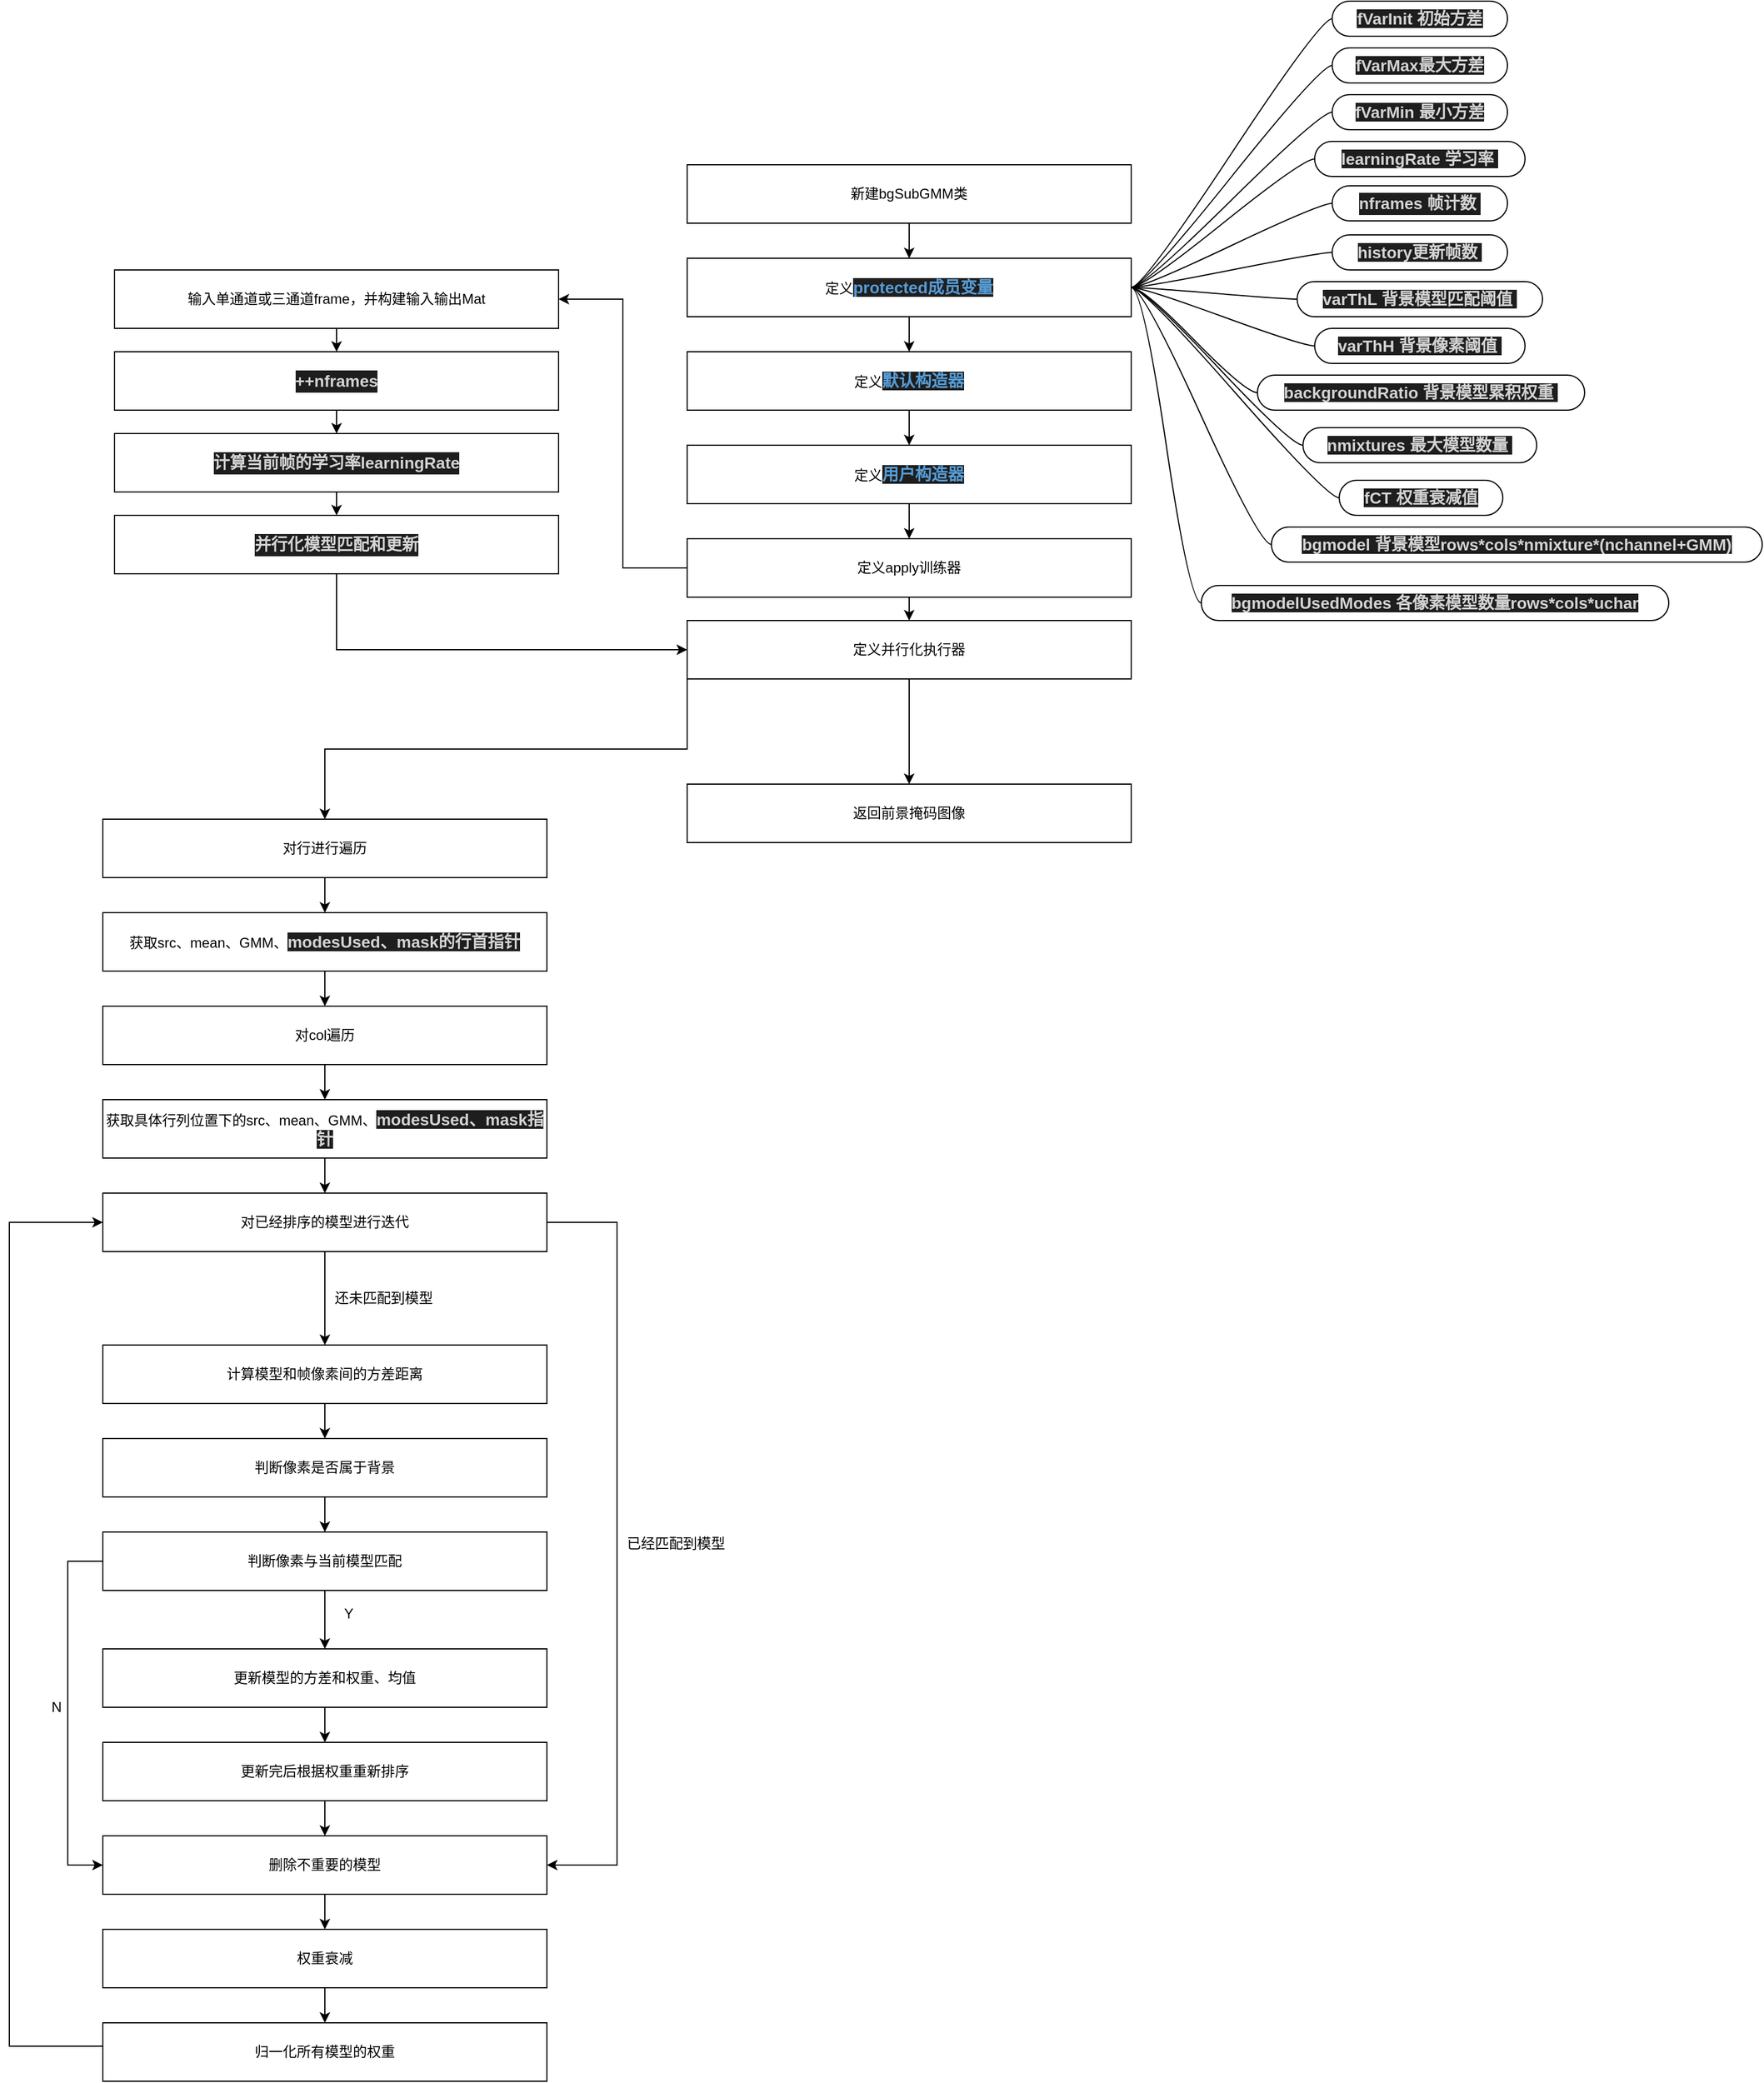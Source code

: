 <mxfile version="13.1.3">
    <diagram id="6hGFLwfOUW9BJ-s0fimq" name="Page-1">
        <mxGraphModel dx="1945" dy="1950" grid="1" gridSize="10" guides="1" tooltips="1" connect="1" arrows="1" fold="1" page="1" pageScale="1" pageWidth="827" pageHeight="1169" math="0" shadow="0">
            <root>
                <mxCell id="0"/>
                <mxCell id="1" parent="0"/>
                <mxCell id="101" style="edgeStyle=orthogonalEdgeStyle;rounded=0;orthogonalLoop=1;jettySize=auto;html=1;exitX=0.5;exitY=1;exitDx=0;exitDy=0;entryX=0.5;entryY=0;entryDx=0;entryDy=0;" parent="1" source="2" target="3" edge="1">
                    <mxGeometry relative="1" as="geometry"/>
                </mxCell>
                <mxCell id="2" value="新建bgSubGMM类" style="rounded=0;whiteSpace=wrap;html=1;" parent="1" vertex="1">
                    <mxGeometry x="-190" y="-740" width="380" height="50" as="geometry"/>
                </mxCell>
                <mxCell id="102" style="edgeStyle=orthogonalEdgeStyle;rounded=0;orthogonalLoop=1;jettySize=auto;html=1;exitX=0.5;exitY=1;exitDx=0;exitDy=0;entryX=0.5;entryY=0;entryDx=0;entryDy=0;" parent="1" source="3" target="99" edge="1">
                    <mxGeometry relative="1" as="geometry"/>
                </mxCell>
                <mxCell id="3" value="定义&lt;span style=&quot;color: rgb(86 , 156 , 214) ; background-color: rgb(30 , 30 , 30) ; font-size: 14px ; font-weight: 600&quot;&gt;protected成员变量&lt;/span&gt;" style="rounded=0;whiteSpace=wrap;html=1;" parent="1" vertex="1">
                    <mxGeometry x="-190" y="-660" width="380" height="50" as="geometry"/>
                </mxCell>
                <mxCell id="61" value="&lt;div style=&quot;color: rgb(212 , 212 , 212) ; font-size: 14px ; font-weight: 600 ; background-color: rgb(30 , 30 , 30) ; line-height: 19px&quot;&gt;nframes 帧计数&amp;nbsp;&lt;/div&gt;" style="whiteSpace=wrap;html=1;rounded=1;arcSize=50;align=center;verticalAlign=middle;strokeWidth=1;autosize=1;spacing=4;treeFolding=1;treeMoving=1;newEdgeStyle={&quot;edgeStyle&quot;:&quot;entityRelationEdgeStyle&quot;,&quot;startArrow&quot;:&quot;none&quot;,&quot;endArrow&quot;:&quot;none&quot;,&quot;segment&quot;:10,&quot;curved&quot;:1};gradientColor=none;" parent="1" vertex="1">
                    <mxGeometry x="362" y="-722" width="150" height="30" as="geometry"/>
                </mxCell>
                <mxCell id="62" value="" style="edgeStyle=entityRelationEdgeStyle;startArrow=none;endArrow=none;segment=10;curved=1;exitX=1;exitY=0.5;exitDx=0;exitDy=0;" parent="1" source="3" target="61" edge="1">
                    <mxGeometry relative="1" as="geometry">
                        <mxPoint x="270" y="-710" as="sourcePoint"/>
                    </mxGeometry>
                </mxCell>
                <mxCell id="65" value="&lt;span style=&quot;color: rgb(212 , 212 , 212) ; font-size: 14px ; font-weight: 600 ; background-color: rgb(30 , 30 , 30)&quot;&gt;history更新帧数&amp;nbsp;&lt;/span&gt;" style="whiteSpace=wrap;html=1;rounded=1;arcSize=50;align=center;verticalAlign=middle;strokeWidth=1;autosize=1;spacing=4;treeFolding=1;treeMoving=1;newEdgeStyle={&quot;edgeStyle&quot;:&quot;entityRelationEdgeStyle&quot;,&quot;startArrow&quot;:&quot;none&quot;,&quot;endArrow&quot;:&quot;none&quot;,&quot;segment&quot;:10,&quot;curved&quot;:1};gradientColor=none;" parent="1" vertex="1">
                    <mxGeometry x="362" y="-680" width="150" height="30" as="geometry"/>
                </mxCell>
                <mxCell id="66" value="" style="edgeStyle=entityRelationEdgeStyle;startArrow=none;endArrow=none;segment=10;curved=1;exitX=1;exitY=0.5;exitDx=0;exitDy=0;" parent="1" source="3" target="65" edge="1">
                    <mxGeometry relative="1" as="geometry">
                        <mxPoint x="290" y="-660" as="sourcePoint"/>
                    </mxGeometry>
                </mxCell>
                <mxCell id="68" value="&lt;span style=&quot;color: rgb(212 , 212 , 212) ; font-size: 14px ; font-weight: 600 ; background-color: rgb(30 , 30 , 30)&quot;&gt;varThL 背景模型匹配阈值&amp;nbsp;&lt;/span&gt;" style="whiteSpace=wrap;html=1;rounded=1;arcSize=50;align=center;verticalAlign=middle;strokeWidth=1;autosize=1;spacing=4;treeFolding=1;treeMoving=1;newEdgeStyle={&quot;edgeStyle&quot;:&quot;entityRelationEdgeStyle&quot;,&quot;startArrow&quot;:&quot;none&quot;,&quot;endArrow&quot;:&quot;none&quot;,&quot;segment&quot;:10,&quot;curved&quot;:1};gradientColor=none;" parent="1" vertex="1">
                    <mxGeometry x="332" y="-640" width="210" height="30" as="geometry"/>
                </mxCell>
                <mxCell id="69" value="" style="edgeStyle=entityRelationEdgeStyle;startArrow=none;endArrow=none;segment=10;curved=1;exitX=1;exitY=0.5;exitDx=0;exitDy=0;" parent="1" source="3" target="68" edge="1">
                    <mxGeometry relative="1" as="geometry">
                        <mxPoint x="190" y="-583" as="sourcePoint"/>
                    </mxGeometry>
                </mxCell>
                <mxCell id="70" value="&lt;span style=&quot;color: rgb(212 , 212 , 212) ; font-size: 14px ; font-weight: 600 ; background-color: rgb(30 , 30 , 30)&quot;&gt;varThH 背景像素阈值&amp;nbsp;&lt;/span&gt;" style="whiteSpace=wrap;html=1;rounded=1;arcSize=50;align=center;verticalAlign=middle;strokeWidth=1;autosize=1;spacing=4;treeFolding=1;treeMoving=1;newEdgeStyle={&quot;edgeStyle&quot;:&quot;entityRelationEdgeStyle&quot;,&quot;startArrow&quot;:&quot;none&quot;,&quot;endArrow&quot;:&quot;none&quot;,&quot;segment&quot;:10,&quot;curved&quot;:1};gradientColor=none;" parent="1" vertex="1">
                    <mxGeometry x="347" y="-600" width="180" height="30" as="geometry"/>
                </mxCell>
                <mxCell id="71" value="" style="edgeStyle=entityRelationEdgeStyle;startArrow=none;endArrow=none;segment=10;curved=1;exitX=1;exitY=0.5;exitDx=0;exitDy=0;entryX=0;entryY=0.5;entryDx=0;entryDy=0;" parent="1" source="3" target="70" edge="1">
                    <mxGeometry relative="1" as="geometry">
                        <mxPoint x="190" y="-590" as="sourcePoint"/>
                        <mxPoint x="303" y="-610" as="targetPoint"/>
                    </mxGeometry>
                </mxCell>
                <mxCell id="73" value="&lt;span style=&quot;color: rgb(212 , 212 , 212) ; font-size: 14px ; font-weight: 600 ; background-color: rgb(30 , 30 , 30)&quot;&gt;backgroundRatio 背景模型累积权重&amp;nbsp;&lt;/span&gt;" style="whiteSpace=wrap;html=1;rounded=1;arcSize=50;align=center;verticalAlign=middle;strokeWidth=1;autosize=1;spacing=4;treeFolding=1;treeMoving=1;newEdgeStyle={&quot;edgeStyle&quot;:&quot;entityRelationEdgeStyle&quot;,&quot;startArrow&quot;:&quot;none&quot;,&quot;endArrow&quot;:&quot;none&quot;,&quot;segment&quot;:10,&quot;curved&quot;:1};gradientColor=none;" parent="1" vertex="1">
                    <mxGeometry x="298" y="-560" width="280" height="30" as="geometry"/>
                </mxCell>
                <mxCell id="74" value="" style="edgeStyle=entityRelationEdgeStyle;startArrow=none;endArrow=none;segment=10;curved=1;exitX=1;exitY=0.5;exitDx=0;exitDy=0;entryX=0;entryY=0.5;entryDx=0;entryDy=0;" parent="1" source="3" target="73" edge="1">
                    <mxGeometry relative="1" as="geometry">
                        <mxPoint x="190" y="-590" as="sourcePoint"/>
                        <mxPoint x="303" y="-565" as="targetPoint"/>
                    </mxGeometry>
                </mxCell>
                <mxCell id="76" value="&lt;span style=&quot;color: rgb(212 , 212 , 212) ; font-size: 14px ; font-weight: 600 ; background-color: rgb(30 , 30 , 30)&quot;&gt;nmixtures 最大模型数量&amp;nbsp;&lt;/span&gt;" style="whiteSpace=wrap;html=1;rounded=1;arcSize=50;align=center;verticalAlign=middle;strokeWidth=1;autosize=1;spacing=4;treeFolding=1;treeMoving=1;newEdgeStyle={&quot;edgeStyle&quot;:&quot;entityRelationEdgeStyle&quot;,&quot;startArrow&quot;:&quot;none&quot;,&quot;endArrow&quot;:&quot;none&quot;,&quot;segment&quot;:10,&quot;curved&quot;:1};gradientColor=none;" parent="1" vertex="1">
                    <mxGeometry x="337" y="-515" width="200" height="30" as="geometry"/>
                </mxCell>
                <mxCell id="77" value="" style="edgeStyle=entityRelationEdgeStyle;startArrow=none;endArrow=none;segment=10;curved=1;entryX=0;entryY=0.5;entryDx=0;entryDy=0;" parent="1" target="76" edge="1">
                    <mxGeometry relative="1" as="geometry">
                        <mxPoint x="190" y="-635" as="sourcePoint"/>
                        <mxPoint x="303" y="-520" as="targetPoint"/>
                    </mxGeometry>
                </mxCell>
                <mxCell id="78" value="&lt;span style=&quot;color: rgb(212 , 212 , 212) ; font-size: 14px ; font-weight: 600 ; background-color: rgb(30 , 30 , 30)&quot;&gt;learningRate 学习率&amp;nbsp;&lt;/span&gt;" style="whiteSpace=wrap;html=1;rounded=1;arcSize=50;align=center;verticalAlign=middle;strokeWidth=1;autosize=1;spacing=4;treeFolding=1;treeMoving=1;newEdgeStyle={&quot;edgeStyle&quot;:&quot;entityRelationEdgeStyle&quot;,&quot;startArrow&quot;:&quot;none&quot;,&quot;endArrow&quot;:&quot;none&quot;,&quot;segment&quot;:10,&quot;curved&quot;:1};gradientColor=none;" parent="1" vertex="1">
                    <mxGeometry x="347" y="-760" width="180" height="30" as="geometry"/>
                </mxCell>
                <mxCell id="79" value="" style="edgeStyle=entityRelationEdgeStyle;startArrow=none;endArrow=none;segment=10;curved=1;entryX=0;entryY=0.5;entryDx=0;entryDy=0;exitX=1;exitY=0.5;exitDx=0;exitDy=0;" parent="1" source="3" target="78" edge="1">
                    <mxGeometry relative="1" as="geometry">
                        <mxPoint x="200" y="-640" as="sourcePoint"/>
                        <mxPoint x="270" y="-782" as="targetPoint"/>
                    </mxGeometry>
                </mxCell>
                <mxCell id="81" value="&lt;span style=&quot;color: rgb(212 , 212 , 212) ; font-size: 14px ; font-weight: 600 ; background-color: rgb(30 , 30 , 30)&quot;&gt;fVarMax最大方差&lt;/span&gt;" style="whiteSpace=wrap;html=1;rounded=1;arcSize=50;align=center;verticalAlign=middle;strokeWidth=1;autosize=1;spacing=4;treeFolding=1;treeMoving=1;newEdgeStyle={&quot;edgeStyle&quot;:&quot;entityRelationEdgeStyle&quot;,&quot;startArrow&quot;:&quot;none&quot;,&quot;endArrow&quot;:&quot;none&quot;,&quot;segment&quot;:10,&quot;curved&quot;:1};gradientColor=none;" parent="1" vertex="1">
                    <mxGeometry x="362" y="-840" width="150" height="30" as="geometry"/>
                </mxCell>
                <mxCell id="82" value="&lt;span style=&quot;color: rgb(212 , 212 , 212) ; font-size: 14px ; font-weight: 600 ; background-color: rgb(30 , 30 , 30)&quot;&gt;fVarInit 初始方差&lt;/span&gt;" style="whiteSpace=wrap;html=1;rounded=1;arcSize=50;align=center;verticalAlign=middle;strokeWidth=1;autosize=1;spacing=4;treeFolding=1;treeMoving=1;newEdgeStyle={&quot;edgeStyle&quot;:&quot;entityRelationEdgeStyle&quot;,&quot;startArrow&quot;:&quot;none&quot;,&quot;endArrow&quot;:&quot;none&quot;,&quot;segment&quot;:10,&quot;curved&quot;:1};gradientColor=none;" parent="1" vertex="1">
                    <mxGeometry x="362" y="-880" width="150" height="30" as="geometry"/>
                </mxCell>
                <mxCell id="86" value="" style="edgeStyle=entityRelationEdgeStyle;startArrow=none;endArrow=none;segment=10;curved=1;entryX=0;entryY=0.5;entryDx=0;entryDy=0;exitX=1;exitY=0.5;exitDx=0;exitDy=0;" parent="1" source="3" target="81" edge="1">
                    <mxGeometry relative="1" as="geometry">
                        <mxPoint x="190" y="-670" as="sourcePoint"/>
                        <mxPoint x="337" y="-850" as="targetPoint"/>
                    </mxGeometry>
                </mxCell>
                <mxCell id="88" value="" style="edgeStyle=entityRelationEdgeStyle;startArrow=none;endArrow=none;segment=10;curved=1;entryX=0;entryY=0.5;entryDx=0;entryDy=0;exitX=1;exitY=0.5;exitDx=0;exitDy=0;" parent="1" source="3" target="82" edge="1">
                    <mxGeometry relative="1" as="geometry">
                        <mxPoint x="200" y="-700" as="sourcePoint"/>
                        <mxPoint x="347" y="-880" as="targetPoint"/>
                    </mxGeometry>
                </mxCell>
                <mxCell id="89" value="&lt;span style=&quot;color: rgb(212 , 212 , 212) ; font-size: 14px ; font-weight: 600 ; background-color: rgb(30 , 30 , 30)&quot;&gt;fVarMin 最小方差&lt;/span&gt;" style="whiteSpace=wrap;html=1;rounded=1;arcSize=50;align=center;verticalAlign=middle;strokeWidth=1;autosize=1;spacing=4;treeFolding=1;treeMoving=1;newEdgeStyle={&quot;edgeStyle&quot;:&quot;entityRelationEdgeStyle&quot;,&quot;startArrow&quot;:&quot;none&quot;,&quot;endArrow&quot;:&quot;none&quot;,&quot;segment&quot;:10,&quot;curved&quot;:1};gradientColor=none;" parent="1" vertex="1">
                    <mxGeometry x="362" y="-800" width="150" height="30" as="geometry"/>
                </mxCell>
                <mxCell id="90" value="" style="edgeStyle=entityRelationEdgeStyle;startArrow=none;endArrow=none;segment=10;curved=1;entryX=0;entryY=0.5;entryDx=0;entryDy=0;exitX=1;exitY=0.5;exitDx=0;exitDy=0;" parent="1" source="3" target="89" edge="1">
                    <mxGeometry relative="1" as="geometry">
                        <mxPoint x="190" y="-599.5" as="sourcePoint"/>
                        <mxPoint x="337" y="-814.5" as="targetPoint"/>
                    </mxGeometry>
                </mxCell>
                <mxCell id="91" value="&lt;span style=&quot;color: rgb(212 , 212 , 212) ; font-size: 14px ; font-weight: 600 ; background-color: rgb(30 , 30 , 30)&quot;&gt;fCT 权重衰减值&lt;/span&gt;" style="whiteSpace=wrap;html=1;rounded=1;arcSize=50;align=center;verticalAlign=middle;strokeWidth=1;autosize=1;spacing=4;treeFolding=1;treeMoving=1;newEdgeStyle={&quot;edgeStyle&quot;:&quot;entityRelationEdgeStyle&quot;,&quot;startArrow&quot;:&quot;none&quot;,&quot;endArrow&quot;:&quot;none&quot;,&quot;segment&quot;:10,&quot;curved&quot;:1};gradientColor=none;" parent="1" vertex="1">
                    <mxGeometry x="368" y="-470" width="140" height="30" as="geometry"/>
                </mxCell>
                <mxCell id="92" value="" style="edgeStyle=entityRelationEdgeStyle;startArrow=none;endArrow=none;segment=10;curved=1;entryX=0;entryY=0.5;entryDx=0;entryDy=0;exitX=1;exitY=0.5;exitDx=0;exitDy=0;" parent="1" source="3" target="91" edge="1">
                    <mxGeometry relative="1" as="geometry">
                        <mxPoint x="200" y="-590" as="sourcePoint"/>
                        <mxPoint x="347" y="-485" as="targetPoint"/>
                    </mxGeometry>
                </mxCell>
                <mxCell id="93" value="&lt;span style=&quot;color: rgb(212 , 212 , 212) ; font-size: 14px ; font-weight: 600 ; background-color: rgb(30 , 30 , 30)&quot;&gt;bgmodel 背景模型rows*cols*nmixture*(nchannel+GMM)&lt;/span&gt;" style="whiteSpace=wrap;html=1;rounded=1;arcSize=50;align=center;verticalAlign=middle;strokeWidth=1;autosize=1;spacing=4;treeFolding=1;treeMoving=1;newEdgeStyle={&quot;edgeStyle&quot;:&quot;entityRelationEdgeStyle&quot;,&quot;startArrow&quot;:&quot;none&quot;,&quot;endArrow&quot;:&quot;none&quot;,&quot;segment&quot;:10,&quot;curved&quot;:1};gradientColor=none;" parent="1" vertex="1">
                    <mxGeometry x="310" y="-430" width="420" height="30" as="geometry"/>
                </mxCell>
                <mxCell id="94" value="" style="edgeStyle=entityRelationEdgeStyle;startArrow=none;endArrow=none;segment=10;curved=1;entryX=0;entryY=0.5;entryDx=0;entryDy=0;exitX=1;exitY=0.5;exitDx=0;exitDy=0;" parent="1" source="3" target="93" edge="1">
                    <mxGeometry relative="1" as="geometry">
                        <mxPoint x="190" y="-630" as="sourcePoint"/>
                        <mxPoint x="347" y="-440" as="targetPoint"/>
                    </mxGeometry>
                </mxCell>
                <mxCell id="103" style="edgeStyle=orthogonalEdgeStyle;rounded=0;orthogonalLoop=1;jettySize=auto;html=1;exitX=0.5;exitY=1;exitDx=0;exitDy=0;entryX=0.5;entryY=0;entryDx=0;entryDy=0;" parent="1" source="99" target="100" edge="1">
                    <mxGeometry relative="1" as="geometry"/>
                </mxCell>
                <mxCell id="99" value="定义&lt;font color=&quot;#569cd6&quot;&gt;&lt;span style=&quot;font-size: 14px ; background-color: rgb(30 , 30 , 30)&quot;&gt;&lt;b&gt;默认构造器&lt;/b&gt;&lt;/span&gt;&lt;/font&gt;" style="rounded=0;whiteSpace=wrap;html=1;" parent="1" vertex="1">
                    <mxGeometry x="-190" y="-580" width="380" height="50" as="geometry"/>
                </mxCell>
                <mxCell id="105" style="edgeStyle=orthogonalEdgeStyle;rounded=0;orthogonalLoop=1;jettySize=auto;html=1;exitX=0.5;exitY=1;exitDx=0;exitDy=0;entryX=0.5;entryY=0;entryDx=0;entryDy=0;" parent="1" source="100" target="104" edge="1">
                    <mxGeometry relative="1" as="geometry"/>
                </mxCell>
                <mxCell id="100" value="定义&lt;font color=&quot;#569cd6&quot;&gt;&lt;span style=&quot;font-size: 14px ; background-color: rgb(30 , 30 , 30)&quot;&gt;&lt;b&gt;用户构造器&lt;/b&gt;&lt;/span&gt;&lt;/font&gt;" style="rounded=0;whiteSpace=wrap;html=1;" parent="1" vertex="1">
                    <mxGeometry x="-190" y="-500" width="380" height="50" as="geometry"/>
                </mxCell>
                <mxCell id="113" style="edgeStyle=orthogonalEdgeStyle;rounded=0;orthogonalLoop=1;jettySize=auto;html=1;exitX=0;exitY=0.5;exitDx=0;exitDy=0;entryX=1;entryY=0.5;entryDx=0;entryDy=0;" parent="1" source="104" target="106" edge="1">
                    <mxGeometry relative="1" as="geometry"/>
                </mxCell>
                <mxCell id="116" style="edgeStyle=orthogonalEdgeStyle;rounded=0;orthogonalLoop=1;jettySize=auto;html=1;exitX=0.5;exitY=1;exitDx=0;exitDy=0;entryX=0.5;entryY=0;entryDx=0;entryDy=0;" parent="1" source="104" target="114" edge="1">
                    <mxGeometry relative="1" as="geometry"/>
                </mxCell>
                <mxCell id="104" value="定义apply训练器" style="rounded=0;whiteSpace=wrap;html=1;" parent="1" vertex="1">
                    <mxGeometry x="-190" y="-420" width="380" height="50" as="geometry"/>
                </mxCell>
                <mxCell id="110" style="edgeStyle=orthogonalEdgeStyle;rounded=0;orthogonalLoop=1;jettySize=auto;html=1;exitX=0.5;exitY=1;exitDx=0;exitDy=0;entryX=0.5;entryY=0;entryDx=0;entryDy=0;" parent="1" source="106" target="107" edge="1">
                    <mxGeometry relative="1" as="geometry"/>
                </mxCell>
                <mxCell id="106" value="输入单通道或三通道frame，并构建输入输出Mat" style="rounded=0;whiteSpace=wrap;html=1;" parent="1" vertex="1">
                    <mxGeometry x="-680" y="-650" width="380" height="50" as="geometry"/>
                </mxCell>
                <mxCell id="111" style="edgeStyle=orthogonalEdgeStyle;rounded=0;orthogonalLoop=1;jettySize=auto;html=1;exitX=0.5;exitY=1;exitDx=0;exitDy=0;entryX=0.5;entryY=0;entryDx=0;entryDy=0;" parent="1" source="107" target="108" edge="1">
                    <mxGeometry relative="1" as="geometry"/>
                </mxCell>
                <mxCell id="107" value="&lt;div style=&quot;color: rgb(212 , 212 , 212) ; background-color: rgb(30 , 30 , 30) ; font-weight: 600 ; font-size: 14px ; line-height: 19px&quot;&gt;++nframes&lt;/div&gt;" style="rounded=0;whiteSpace=wrap;html=1;" parent="1" vertex="1">
                    <mxGeometry x="-680" y="-580" width="380" height="50" as="geometry"/>
                </mxCell>
                <mxCell id="112" style="edgeStyle=orthogonalEdgeStyle;rounded=0;orthogonalLoop=1;jettySize=auto;html=1;exitX=0.5;exitY=1;exitDx=0;exitDy=0;entryX=0.5;entryY=0;entryDx=0;entryDy=0;" parent="1" source="108" target="109" edge="1">
                    <mxGeometry relative="1" as="geometry"/>
                </mxCell>
                <mxCell id="108" value="&lt;div style=&quot;color: rgb(212 , 212 , 212) ; background-color: rgb(30 , 30 , 30) ; font-weight: 600 ; font-size: 14px ; line-height: 19px&quot;&gt;计算当前帧的学习率&lt;span&gt;learningRate&lt;/span&gt;&lt;/div&gt;" style="rounded=0;whiteSpace=wrap;html=1;" parent="1" vertex="1">
                    <mxGeometry x="-680" y="-510" width="380" height="50" as="geometry"/>
                </mxCell>
                <mxCell id="115" style="edgeStyle=orthogonalEdgeStyle;rounded=0;orthogonalLoop=1;jettySize=auto;html=1;exitX=0.5;exitY=1;exitDx=0;exitDy=0;entryX=0;entryY=0.5;entryDx=0;entryDy=0;" parent="1" source="109" target="114" edge="1">
                    <mxGeometry relative="1" as="geometry"/>
                </mxCell>
                <mxCell id="109" value="&lt;div style=&quot;color: rgb(212 , 212 , 212) ; background-color: rgb(30 , 30 , 30) ; font-weight: 600 ; font-size: 14px ; line-height: 19px&quot;&gt;并行化模型匹配和更新&lt;/div&gt;" style="rounded=0;whiteSpace=wrap;html=1;" parent="1" vertex="1">
                    <mxGeometry x="-680" y="-440" width="380" height="50" as="geometry"/>
                </mxCell>
                <mxCell id="154" style="edgeStyle=orthogonalEdgeStyle;rounded=0;orthogonalLoop=1;jettySize=auto;html=1;exitX=0;exitY=1;exitDx=0;exitDy=0;entryX=0.5;entryY=0;entryDx=0;entryDy=0;" parent="1" source="114" target="119" edge="1">
                    <mxGeometry relative="1" as="geometry"/>
                </mxCell>
                <mxCell id="156" style="edgeStyle=orthogonalEdgeStyle;rounded=0;orthogonalLoop=1;jettySize=auto;html=1;exitX=0.5;exitY=1;exitDx=0;exitDy=0;entryX=0.5;entryY=0;entryDx=0;entryDy=0;" parent="1" source="114" target="155" edge="1">
                    <mxGeometry relative="1" as="geometry"/>
                </mxCell>
                <mxCell id="114" value="定义并行化执行器" style="rounded=0;whiteSpace=wrap;html=1;" parent="1" vertex="1">
                    <mxGeometry x="-190" y="-350" width="380" height="50" as="geometry"/>
                </mxCell>
                <mxCell id="117" value="&lt;span style=&quot;color: rgb(212 , 212 , 212) ; font-size: 14px ; font-weight: 600 ; background-color: rgb(30 , 30 , 30)&quot;&gt;bgmodelUsedModes&lt;/span&gt;&lt;span style=&quot;color: rgb(212 , 212 , 212) ; font-size: 14px ; font-weight: 600 ; background-color: rgb(30 , 30 , 30)&quot;&gt;&amp;nbsp;各像素模型数量rows*cols*uchar&lt;br&gt;&lt;/span&gt;" style="whiteSpace=wrap;html=1;rounded=1;arcSize=50;align=center;verticalAlign=middle;strokeWidth=1;autosize=1;spacing=4;treeFolding=1;treeMoving=1;newEdgeStyle={&quot;edgeStyle&quot;:&quot;entityRelationEdgeStyle&quot;,&quot;startArrow&quot;:&quot;none&quot;,&quot;endArrow&quot;:&quot;none&quot;,&quot;segment&quot;:10,&quot;curved&quot;:1};gradientColor=none;" parent="1" vertex="1">
                    <mxGeometry x="250" y="-380" width="400" height="30" as="geometry"/>
                </mxCell>
                <mxCell id="118" value="" style="edgeStyle=entityRelationEdgeStyle;startArrow=none;endArrow=none;segment=10;curved=1;entryX=0;entryY=0.5;entryDx=0;entryDy=0;exitX=1;exitY=0.5;exitDx=0;exitDy=0;" parent="1" source="3" target="117" edge="1">
                    <mxGeometry relative="1" as="geometry">
                        <mxPoint x="120" y="-595" as="sourcePoint"/>
                        <mxPoint x="288" y="-370" as="targetPoint"/>
                    </mxGeometry>
                </mxCell>
                <mxCell id="123" style="edgeStyle=orthogonalEdgeStyle;rounded=0;orthogonalLoop=1;jettySize=auto;html=1;exitX=0.5;exitY=1;exitDx=0;exitDy=0;entryX=0.5;entryY=0;entryDx=0;entryDy=0;" parent="1" source="119" target="122" edge="1">
                    <mxGeometry relative="1" as="geometry"/>
                </mxCell>
                <mxCell id="119" value="对行进行遍历" style="rounded=0;whiteSpace=wrap;html=1;" parent="1" vertex="1">
                    <mxGeometry x="-690" y="-180" width="380" height="50" as="geometry"/>
                </mxCell>
                <mxCell id="125" style="edgeStyle=orthogonalEdgeStyle;rounded=0;orthogonalLoop=1;jettySize=auto;html=1;exitX=0.5;exitY=1;exitDx=0;exitDy=0;entryX=0.5;entryY=0;entryDx=0;entryDy=0;" parent="1" source="122" target="124" edge="1">
                    <mxGeometry relative="1" as="geometry"/>
                </mxCell>
                <mxCell id="122" value="获取src、mean、GMM、&lt;span style=&quot;background-color: rgb(30 , 30 , 30) ; color: rgb(212 , 212 , 212) ; font-size: 14px ; font-weight: 600&quot;&gt;modesUsed、mask的行首指针&lt;/span&gt;" style="rounded=0;whiteSpace=wrap;html=1;" parent="1" vertex="1">
                    <mxGeometry x="-690" y="-100" width="380" height="50" as="geometry"/>
                </mxCell>
                <mxCell id="127" style="edgeStyle=orthogonalEdgeStyle;rounded=0;orthogonalLoop=1;jettySize=auto;html=1;exitX=0.5;exitY=1;exitDx=0;exitDy=0;entryX=0.5;entryY=0;entryDx=0;entryDy=0;" parent="1" source="124" target="126" edge="1">
                    <mxGeometry relative="1" as="geometry"/>
                </mxCell>
                <mxCell id="124" value="对col遍历" style="rounded=0;whiteSpace=wrap;html=1;" parent="1" vertex="1">
                    <mxGeometry x="-690" y="-20" width="380" height="50" as="geometry"/>
                </mxCell>
                <mxCell id="129" style="edgeStyle=orthogonalEdgeStyle;rounded=0;orthogonalLoop=1;jettySize=auto;html=1;exitX=0.5;exitY=1;exitDx=0;exitDy=0;entryX=0.5;entryY=0;entryDx=0;entryDy=0;" parent="1" source="126" target="128" edge="1">
                    <mxGeometry relative="1" as="geometry"/>
                </mxCell>
                <mxCell id="126" value="获取具体行列位置下的src、mean、GMM、&lt;span style=&quot;background-color: rgb(30 , 30 , 30) ; color: rgb(212 , 212 , 212) ; font-size: 14px ; font-weight: 600&quot;&gt;modesUsed、mask指针&lt;/span&gt;" style="rounded=0;whiteSpace=wrap;html=1;" parent="1" vertex="1">
                    <mxGeometry x="-690" y="60" width="380" height="50" as="geometry"/>
                </mxCell>
                <mxCell id="131" style="edgeStyle=orthogonalEdgeStyle;rounded=0;orthogonalLoop=1;jettySize=auto;html=1;exitX=0.5;exitY=1;exitDx=0;exitDy=0;entryX=0.5;entryY=0;entryDx=0;entryDy=0;" parent="1" source="128" target="130" edge="1">
                    <mxGeometry relative="1" as="geometry"/>
                </mxCell>
                <mxCell id="150" style="edgeStyle=orthogonalEdgeStyle;rounded=0;orthogonalLoop=1;jettySize=auto;html=1;exitX=1;exitY=0.5;exitDx=0;exitDy=0;entryX=1;entryY=0.5;entryDx=0;entryDy=0;" parent="1" source="128" target="142" edge="1">
                    <mxGeometry relative="1" as="geometry">
                        <Array as="points">
                            <mxPoint x="-250" y="165"/>
                            <mxPoint x="-250" y="715"/>
                        </Array>
                    </mxGeometry>
                </mxCell>
                <mxCell id="128" value="对已经排序的模型进行迭代" style="rounded=0;whiteSpace=wrap;html=1;" parent="1" vertex="1">
                    <mxGeometry x="-690" y="140" width="380" height="50" as="geometry"/>
                </mxCell>
                <mxCell id="134" style="edgeStyle=orthogonalEdgeStyle;rounded=0;orthogonalLoop=1;jettySize=auto;html=1;exitX=0.5;exitY=1;exitDx=0;exitDy=0;entryX=0.5;entryY=0;entryDx=0;entryDy=0;" parent="1" source="130" target="132" edge="1">
                    <mxGeometry relative="1" as="geometry"/>
                </mxCell>
                <mxCell id="130" value="计算模型和帧像素间的方差距离" style="rounded=0;whiteSpace=wrap;html=1;" parent="1" vertex="1">
                    <mxGeometry x="-690" y="270" width="380" height="50" as="geometry"/>
                </mxCell>
                <mxCell id="135" style="edgeStyle=orthogonalEdgeStyle;rounded=0;orthogonalLoop=1;jettySize=auto;html=1;exitX=0.5;exitY=1;exitDx=0;exitDy=0;entryX=0.5;entryY=0;entryDx=0;entryDy=0;" parent="1" source="132" target="133" edge="1">
                    <mxGeometry relative="1" as="geometry"/>
                </mxCell>
                <mxCell id="132" value="判断像素是否属于背景" style="rounded=0;whiteSpace=wrap;html=1;" parent="1" vertex="1">
                    <mxGeometry x="-690" y="350" width="380" height="50" as="geometry"/>
                </mxCell>
                <mxCell id="137" style="edgeStyle=orthogonalEdgeStyle;rounded=0;orthogonalLoop=1;jettySize=auto;html=1;exitX=0.5;exitY=1;exitDx=0;exitDy=0;entryX=0.5;entryY=0;entryDx=0;entryDy=0;" parent="1" source="133" target="136" edge="1">
                    <mxGeometry relative="1" as="geometry"/>
                </mxCell>
                <mxCell id="152" style="edgeStyle=orthogonalEdgeStyle;rounded=0;orthogonalLoop=1;jettySize=auto;html=1;exitX=0;exitY=0.5;exitDx=0;exitDy=0;entryX=0;entryY=0.5;entryDx=0;entryDy=0;" parent="1" source="133" target="142" edge="1">
                    <mxGeometry relative="1" as="geometry">
                        <Array as="points">
                            <mxPoint x="-720" y="455"/>
                            <mxPoint x="-720" y="715"/>
                        </Array>
                    </mxGeometry>
                </mxCell>
                <mxCell id="133" value="判断像素与当前模型匹配" style="rounded=0;whiteSpace=wrap;html=1;" parent="1" vertex="1">
                    <mxGeometry x="-690" y="430" width="380" height="50" as="geometry"/>
                </mxCell>
                <mxCell id="140" style="edgeStyle=orthogonalEdgeStyle;rounded=0;orthogonalLoop=1;jettySize=auto;html=1;exitX=0.5;exitY=1;exitDx=0;exitDy=0;entryX=0.5;entryY=0;entryDx=0;entryDy=0;" parent="1" source="136" target="139" edge="1">
                    <mxGeometry relative="1" as="geometry"/>
                </mxCell>
                <mxCell id="136" value="更新模型的方差和权重、均值" style="rounded=0;whiteSpace=wrap;html=1;" parent="1" vertex="1">
                    <mxGeometry x="-690" y="530" width="380" height="50" as="geometry"/>
                </mxCell>
                <mxCell id="138" value="Y" style="text;html=1;align=center;verticalAlign=middle;resizable=0;points=[];autosize=1;" parent="1" vertex="1">
                    <mxGeometry x="-490" y="490" width="20" height="20" as="geometry"/>
                </mxCell>
                <mxCell id="144" style="edgeStyle=orthogonalEdgeStyle;rounded=0;orthogonalLoop=1;jettySize=auto;html=1;exitX=0.5;exitY=1;exitDx=0;exitDy=0;entryX=0.5;entryY=0;entryDx=0;entryDy=0;" parent="1" source="139" target="142" edge="1">
                    <mxGeometry relative="1" as="geometry"/>
                </mxCell>
                <mxCell id="139" value="更新完后根据权重重新排序" style="rounded=0;whiteSpace=wrap;html=1;" parent="1" vertex="1">
                    <mxGeometry x="-690" y="610" width="380" height="50" as="geometry"/>
                </mxCell>
                <mxCell id="145" style="edgeStyle=orthogonalEdgeStyle;rounded=0;orthogonalLoop=1;jettySize=auto;html=1;exitX=0.5;exitY=1;exitDx=0;exitDy=0;entryX=0.5;entryY=0;entryDx=0;entryDy=0;" parent="1" source="142" target="143" edge="1">
                    <mxGeometry relative="1" as="geometry"/>
                </mxCell>
                <mxCell id="142" value="删除不重要的模型" style="rounded=0;whiteSpace=wrap;html=1;" parent="1" vertex="1">
                    <mxGeometry x="-690" y="690" width="380" height="50" as="geometry"/>
                </mxCell>
                <mxCell id="148" style="edgeStyle=orthogonalEdgeStyle;rounded=0;orthogonalLoop=1;jettySize=auto;html=1;exitX=0.5;exitY=1;exitDx=0;exitDy=0;entryX=0.5;entryY=0;entryDx=0;entryDy=0;" parent="1" source="143" target="146" edge="1">
                    <mxGeometry relative="1" as="geometry"/>
                </mxCell>
                <mxCell id="143" value="权重衰减" style="rounded=0;whiteSpace=wrap;html=1;" parent="1" vertex="1">
                    <mxGeometry x="-690" y="770" width="380" height="50" as="geometry"/>
                </mxCell>
                <mxCell id="147" style="edgeStyle=orthogonalEdgeStyle;rounded=0;orthogonalLoop=1;jettySize=auto;html=1;exitX=0;exitY=0.5;exitDx=0;exitDy=0;entryX=0;entryY=0.5;entryDx=0;entryDy=0;" parent="1" source="146" target="128" edge="1">
                    <mxGeometry relative="1" as="geometry">
                        <Array as="points">
                            <mxPoint x="-690" y="870"/>
                            <mxPoint x="-770" y="870"/>
                            <mxPoint x="-770" y="165"/>
                        </Array>
                    </mxGeometry>
                </mxCell>
                <mxCell id="146" value="归一化所有模型的权重" style="rounded=0;whiteSpace=wrap;html=1;" parent="1" vertex="1">
                    <mxGeometry x="-690" y="850" width="380" height="50" as="geometry"/>
                </mxCell>
                <mxCell id="149" value="还未匹配到模型" style="text;html=1;align=center;verticalAlign=middle;resizable=0;points=[];autosize=1;" parent="1" vertex="1">
                    <mxGeometry x="-500" y="220" width="100" height="20" as="geometry"/>
                </mxCell>
                <mxCell id="151" value="已经匹配到模型" style="text;html=1;align=center;verticalAlign=middle;resizable=0;points=[];autosize=1;" parent="1" vertex="1">
                    <mxGeometry x="-250" y="430" width="100" height="20" as="geometry"/>
                </mxCell>
                <mxCell id="153" value="N" style="text;html=1;align=center;verticalAlign=middle;resizable=0;points=[];autosize=1;" parent="1" vertex="1">
                    <mxGeometry x="-740" y="570" width="20" height="20" as="geometry"/>
                </mxCell>
                <mxCell id="155" value="返回前景掩码图像" style="rounded=0;whiteSpace=wrap;html=1;" parent="1" vertex="1">
                    <mxGeometry x="-190" y="-210" width="380" height="50" as="geometry"/>
                </mxCell>
            </root>
        </mxGraphModel>
    </diagram>
</mxfile>